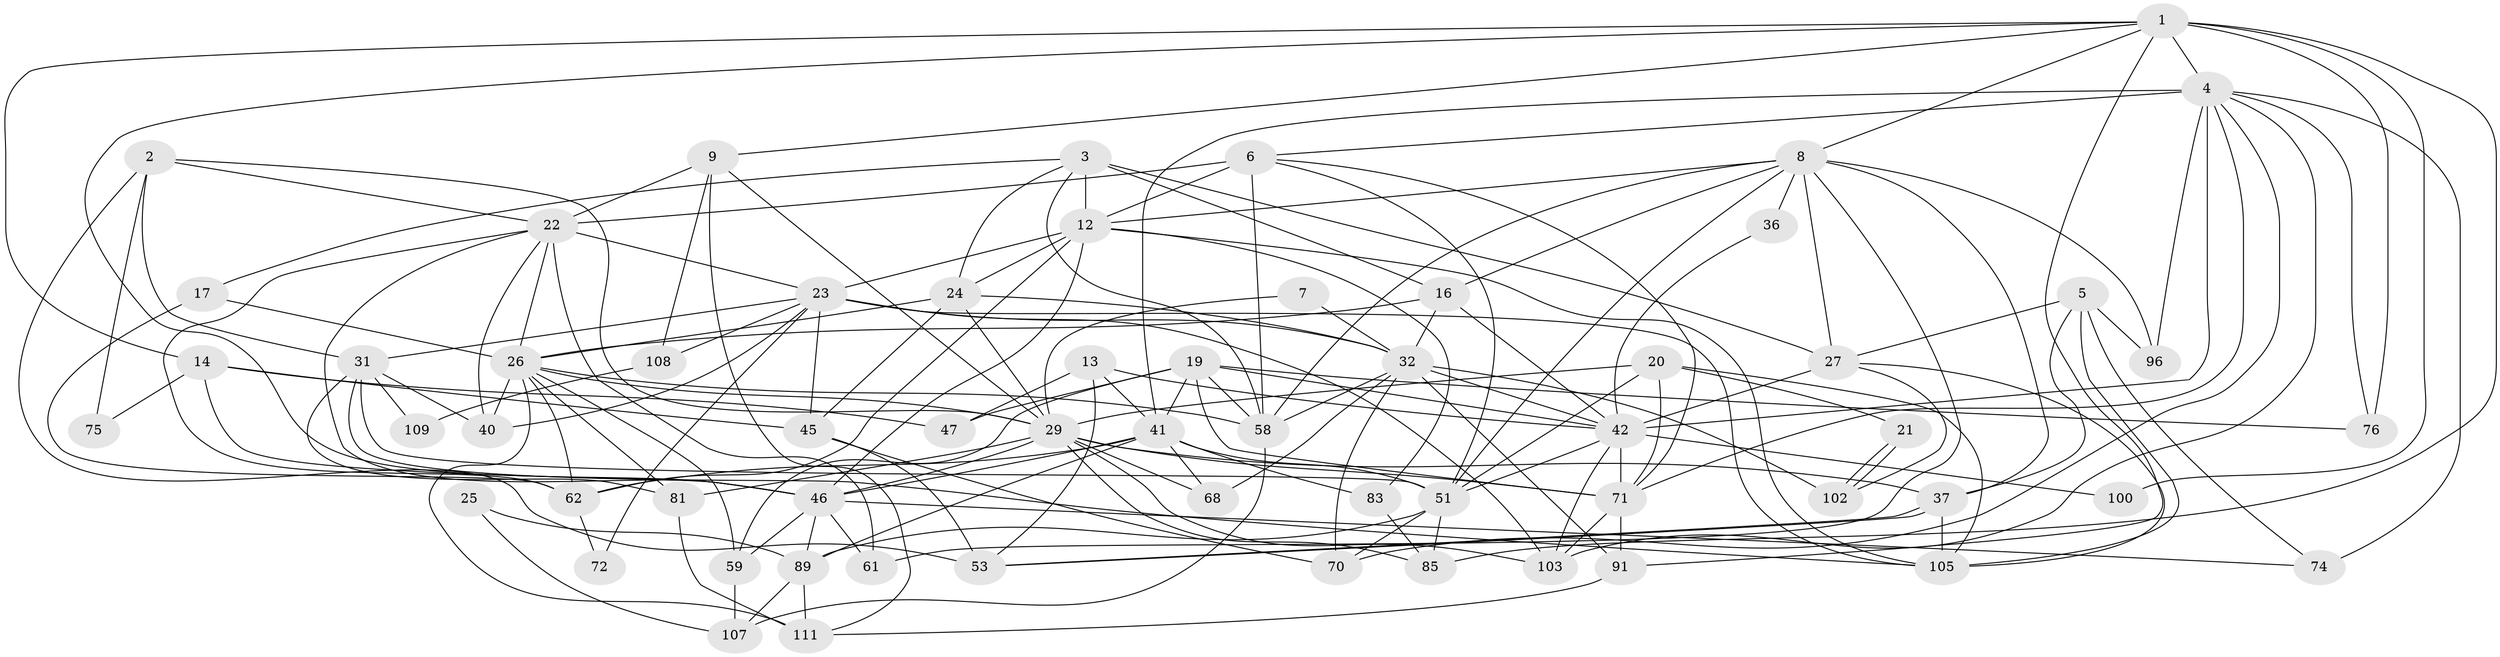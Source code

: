 // original degree distribution, {5: 0.22131147540983606, 4: 0.22131147540983606, 6: 0.08196721311475409, 2: 0.16393442622950818, 3: 0.2540983606557377, 8: 0.02459016393442623, 7: 0.03278688524590164}
// Generated by graph-tools (version 1.1) at 2025/14/03/09/25 04:14:50]
// undirected, 61 vertices, 169 edges
graph export_dot {
graph [start="1"]
  node [color=gray90,style=filled];
  1 [super="+104+54"];
  2 [super="+82+18"];
  3 [super="+77"];
  4 [super="+84+65"];
  5;
  6 [super="+10+113"];
  7;
  8 [super="+11"];
  9;
  12 [super="+15+34"];
  13 [super="+56"];
  14;
  16 [super="+39"];
  17;
  19 [super="+98+57"];
  20 [super="+30"];
  21;
  22 [super="+78+55"];
  23 [super="+60"];
  24 [super="+28"];
  25;
  26 [super="+52"];
  27 [super="+43"];
  29 [super="+35"];
  31 [super="+110"];
  32 [super="+73+33"];
  36;
  37;
  40 [super="+93"];
  41 [super="+87+50"];
  42 [super="+48+115"];
  45;
  46 [super="+49+80"];
  47;
  51 [super="+99+64"];
  53;
  58 [super="+66"];
  59 [super="+86"];
  61 [super="+112"];
  62 [super="+63"];
  68;
  70 [super="+122"];
  71 [super="+106"];
  72;
  74;
  75;
  76;
  81;
  83;
  85;
  89 [super="+101"];
  91 [super="+95"];
  96;
  100;
  102;
  103;
  105;
  107 [super="+114"];
  108;
  109;
  111;
  1 -- 14;
  1 -- 4 [weight=2];
  1 -- 46;
  1 -- 85;
  1 -- 9;
  1 -- 91;
  1 -- 8;
  1 -- 100;
  1 -- 76;
  2 -- 22;
  2 -- 75;
  2 -- 53;
  2 -- 31;
  2 -- 29;
  3 -- 27 [weight=2];
  3 -- 16;
  3 -- 17;
  3 -- 12;
  3 -- 58;
  3 -- 24;
  4 -- 74;
  4 -- 96;
  4 -- 103;
  4 -- 76;
  4 -- 70;
  4 -- 41;
  4 -- 42;
  4 -- 71;
  4 -- 6;
  5 -- 37;
  5 -- 105;
  5 -- 74;
  5 -- 96;
  5 -- 27;
  6 -- 58;
  6 -- 12;
  6 -- 22 [weight=2];
  6 -- 51;
  6 -- 71;
  7 -- 32;
  7 -- 29;
  8 -- 96;
  8 -- 27;
  8 -- 36;
  8 -- 37;
  8 -- 58;
  8 -- 61;
  8 -- 51;
  8 -- 12;
  8 -- 16;
  9 -- 108;
  9 -- 111;
  9 -- 29;
  9 -- 22;
  12 -- 105;
  12 -- 83;
  12 -- 23;
  12 -- 62;
  12 -- 46;
  12 -- 24;
  13 -- 42;
  13 -- 53;
  13 -- 41;
  13 -- 47;
  14 -- 45;
  14 -- 47;
  14 -- 75;
  14 -- 46;
  16 -- 32;
  16 -- 42;
  16 -- 26;
  17 -- 26;
  17 -- 62;
  19 -- 59 [weight=2];
  19 -- 71;
  19 -- 42;
  19 -- 76;
  19 -- 41;
  19 -- 58;
  19 -- 47;
  20 -- 71;
  20 -- 21;
  20 -- 29;
  20 -- 105;
  20 -- 51;
  21 -- 102;
  21 -- 102;
  22 -- 62;
  22 -- 61 [weight=2];
  22 -- 23;
  22 -- 40;
  22 -- 46;
  22 -- 26;
  23 -- 103;
  23 -- 105;
  23 -- 32 [weight=2];
  23 -- 40;
  23 -- 72;
  23 -- 108;
  23 -- 45;
  23 -- 31;
  24 -- 32;
  24 -- 45;
  24 -- 29;
  24 -- 26 [weight=2];
  25 -- 89;
  25 -- 107;
  26 -- 111;
  26 -- 29;
  26 -- 81;
  26 -- 62;
  26 -- 58 [weight=2];
  26 -- 40;
  26 -- 59;
  27 -- 102;
  27 -- 105;
  27 -- 42;
  29 -- 71;
  29 -- 85;
  29 -- 68;
  29 -- 37;
  29 -- 103;
  29 -- 46;
  29 -- 81;
  31 -- 105;
  31 -- 81;
  31 -- 40;
  31 -- 109;
  31 -- 51;
  32 -- 68;
  32 -- 70;
  32 -- 58 [weight=2];
  32 -- 91;
  32 -- 102;
  32 -- 42;
  36 -- 42;
  37 -- 53;
  37 -- 53;
  37 -- 105;
  41 -- 46;
  41 -- 83;
  41 -- 68 [weight=2];
  41 -- 51 [weight=2];
  41 -- 89;
  41 -- 62;
  42 -- 71;
  42 -- 100;
  42 -- 51;
  42 -- 103;
  45 -- 53;
  45 -- 70;
  46 -- 61;
  46 -- 74;
  46 -- 59;
  46 -- 89;
  51 -- 85;
  51 -- 70;
  51 -- 89;
  58 -- 107;
  59 -- 107;
  62 -- 72;
  71 -- 103;
  71 -- 91;
  81 -- 111;
  83 -- 85;
  89 -- 111;
  89 -- 107;
  91 -- 111;
  108 -- 109;
}
